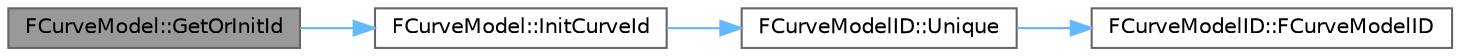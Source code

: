 digraph "FCurveModel::GetOrInitId"
{
 // INTERACTIVE_SVG=YES
 // LATEX_PDF_SIZE
  bgcolor="transparent";
  edge [fontname=Helvetica,fontsize=10,labelfontname=Helvetica,labelfontsize=10];
  node [fontname=Helvetica,fontsize=10,shape=box,height=0.2,width=0.4];
  rankdir="LR";
  Node1 [id="Node000001",label="FCurveModel::GetOrInitId",height=0.2,width=0.4,color="gray40", fillcolor="grey60", style="filled", fontcolor="black",tooltip=" "];
  Node1 -> Node2 [id="edge1_Node000001_Node000002",color="steelblue1",style="solid",tooltip=" "];
  Node2 [id="Node000002",label="FCurveModel::InitCurveId",height=0.2,width=0.4,color="grey40", fillcolor="white", style="filled",URL="$d1/dd0/classFCurveModel.html#acad926d060111bf5f64c3e2e155233e8",tooltip="Inits this curve with an optionally specified ID."];
  Node2 -> Node3 [id="edge2_Node000002_Node000003",color="steelblue1",style="solid",tooltip=" "];
  Node3 [id="Node000003",label="FCurveModelID::Unique",height=0.2,width=0.4,color="grey40", fillcolor="white", style="filled",URL="$d7/d04/structFCurveModelID.html#a8d0f0ebdf2cd8bda7aad763df1ad322d",tooltip="Generate a new curve model ID."];
  Node3 -> Node4 [id="edge3_Node000003_Node000004",color="steelblue1",style="solid",tooltip=" "];
  Node4 [id="Node000004",label="FCurveModelID::FCurveModelID",height=0.2,width=0.4,color="grey40", fillcolor="white", style="filled",URL="$d7/d04/structFCurveModelID.html#ab646727e51bf5652e5f42917b8711ddc",tooltip="Default constructor is needed by e.g."];
}
